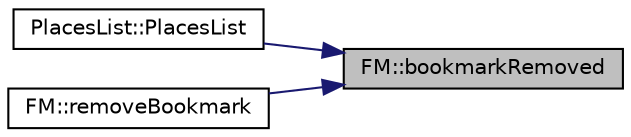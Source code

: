 digraph "FM::bookmarkRemoved"
{
 // INTERACTIVE_SVG=YES
 // LATEX_PDF_SIZE
  edge [fontname="Helvetica",fontsize="10",labelfontname="Helvetica",labelfontsize="10"];
  node [fontname="Helvetica",fontsize="10",shape=record];
  rankdir="RL";
  Node68 [label="FM::bookmarkRemoved",height=0.2,width=0.4,color="black", fillcolor="grey75", style="filled", fontcolor="black",tooltip=" "];
  Node68 -> Node69 [dir="back",color="midnightblue",fontsize="10",style="solid",fontname="Helvetica"];
  Node69 [label="PlacesList::PlacesList",height=0.2,width=0.4,color="black", fillcolor="white", style="filled",URL="$class_places_list.html#a6a5f61e12f9c72591c6d333d97f93488",tooltip=" "];
  Node68 -> Node70 [dir="back",color="midnightblue",fontsize="10",style="solid",fontname="Helvetica"];
  Node70 [label="FM::removeBookmark",height=0.2,width=0.4,color="black", fillcolor="white", style="filled",URL="$class_f_m.html#a9930cac7b1576b3d518104dc58f00086",tooltip=" "];
}
